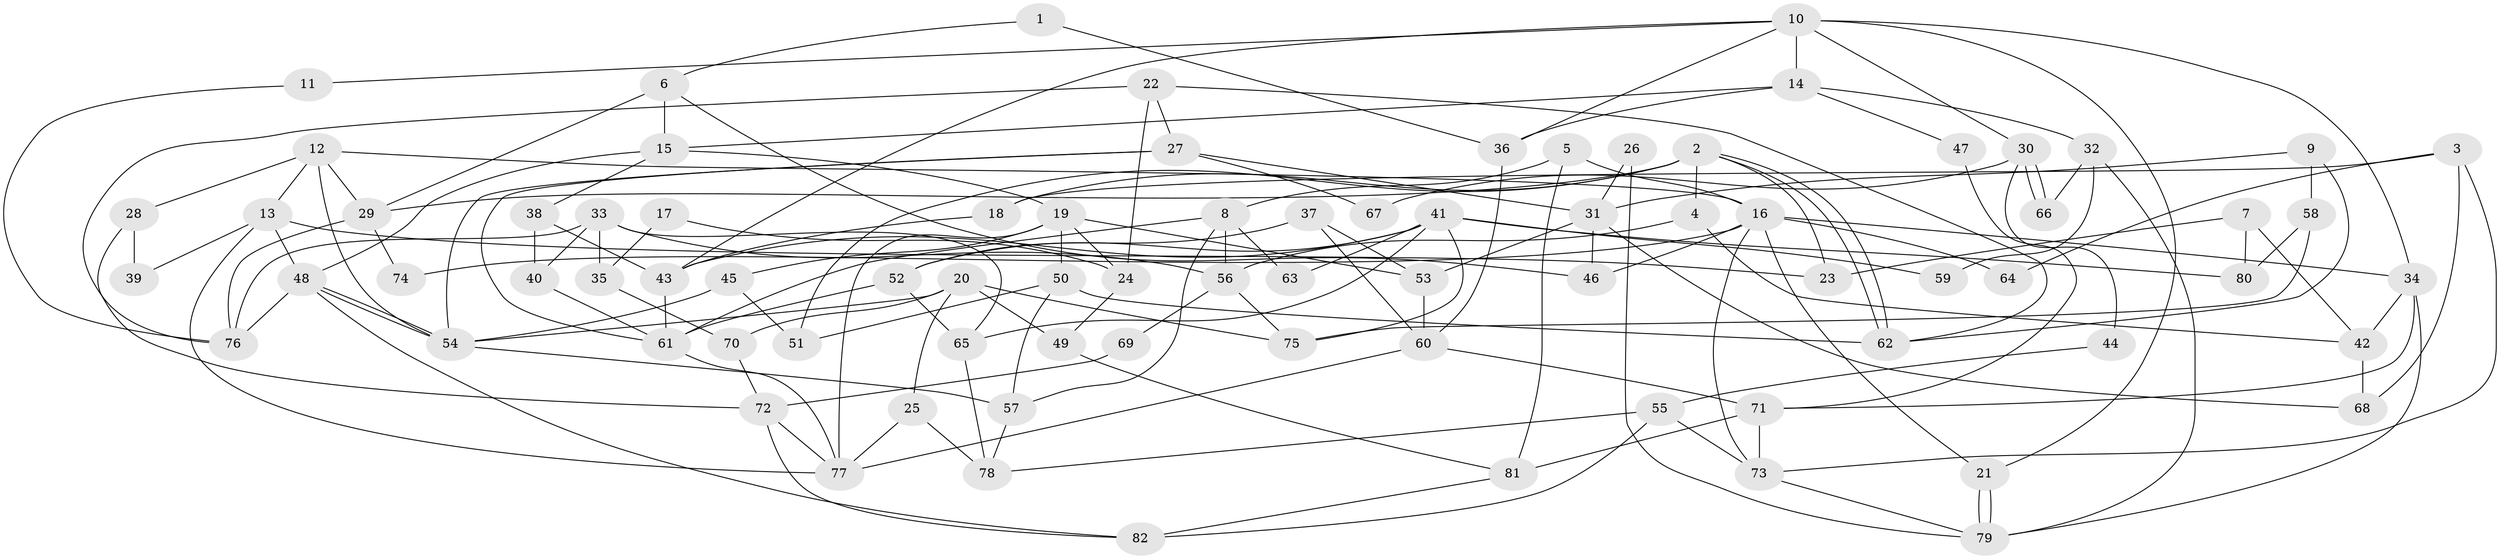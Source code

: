 // coarse degree distribution, {2: 0.12244897959183673, 7: 0.20408163265306123, 4: 0.16326530612244897, 3: 0.14285714285714285, 9: 0.04081632653061224, 5: 0.10204081632653061, 6: 0.14285714285714285, 8: 0.08163265306122448}
// Generated by graph-tools (version 1.1) at 2025/42/03/06/25 10:42:01]
// undirected, 82 vertices, 164 edges
graph export_dot {
graph [start="1"]
  node [color=gray90,style=filled];
  1;
  2;
  3;
  4;
  5;
  6;
  7;
  8;
  9;
  10;
  11;
  12;
  13;
  14;
  15;
  16;
  17;
  18;
  19;
  20;
  21;
  22;
  23;
  24;
  25;
  26;
  27;
  28;
  29;
  30;
  31;
  32;
  33;
  34;
  35;
  36;
  37;
  38;
  39;
  40;
  41;
  42;
  43;
  44;
  45;
  46;
  47;
  48;
  49;
  50;
  51;
  52;
  53;
  54;
  55;
  56;
  57;
  58;
  59;
  60;
  61;
  62;
  63;
  64;
  65;
  66;
  67;
  68;
  69;
  70;
  71;
  72;
  73;
  74;
  75;
  76;
  77;
  78;
  79;
  80;
  81;
  82;
  1 -- 6;
  1 -- 36;
  2 -- 62;
  2 -- 62;
  2 -- 29;
  2 -- 4;
  2 -- 18;
  2 -- 23;
  2 -- 51;
  3 -- 73;
  3 -- 18;
  3 -- 64;
  3 -- 68;
  4 -- 42;
  4 -- 56;
  5 -- 81;
  5 -- 16;
  5 -- 8;
  6 -- 46;
  6 -- 29;
  6 -- 15;
  7 -- 42;
  7 -- 23;
  7 -- 80;
  8 -- 57;
  8 -- 56;
  8 -- 61;
  8 -- 63;
  9 -- 58;
  9 -- 31;
  9 -- 62;
  10 -- 14;
  10 -- 21;
  10 -- 11;
  10 -- 30;
  10 -- 34;
  10 -- 36;
  10 -- 43;
  11 -- 76;
  12 -- 13;
  12 -- 54;
  12 -- 16;
  12 -- 28;
  12 -- 29;
  13 -- 77;
  13 -- 48;
  13 -- 23;
  13 -- 39;
  14 -- 36;
  14 -- 15;
  14 -- 32;
  14 -- 47;
  15 -- 19;
  15 -- 38;
  15 -- 48;
  16 -- 73;
  16 -- 21;
  16 -- 34;
  16 -- 46;
  16 -- 64;
  16 -- 74;
  17 -- 35;
  17 -- 24;
  18 -- 43;
  19 -- 24;
  19 -- 45;
  19 -- 50;
  19 -- 53;
  19 -- 77;
  20 -- 75;
  20 -- 54;
  20 -- 25;
  20 -- 49;
  20 -- 70;
  21 -- 79;
  21 -- 79;
  22 -- 62;
  22 -- 76;
  22 -- 24;
  22 -- 27;
  24 -- 49;
  25 -- 78;
  25 -- 77;
  26 -- 31;
  26 -- 79;
  27 -- 61;
  27 -- 31;
  27 -- 54;
  27 -- 67;
  28 -- 72;
  28 -- 39;
  29 -- 76;
  29 -- 74;
  30 -- 66;
  30 -- 66;
  30 -- 44;
  30 -- 67;
  31 -- 53;
  31 -- 46;
  31 -- 68;
  32 -- 79;
  32 -- 59;
  32 -- 66;
  33 -- 40;
  33 -- 56;
  33 -- 35;
  33 -- 65;
  33 -- 76;
  34 -- 42;
  34 -- 71;
  34 -- 79;
  35 -- 70;
  36 -- 60;
  37 -- 52;
  37 -- 60;
  37 -- 53;
  38 -- 43;
  38 -- 40;
  40 -- 61;
  41 -- 43;
  41 -- 65;
  41 -- 52;
  41 -- 59;
  41 -- 63;
  41 -- 75;
  41 -- 80;
  42 -- 68;
  43 -- 61;
  44 -- 55;
  45 -- 54;
  45 -- 51;
  47 -- 71;
  48 -- 54;
  48 -- 54;
  48 -- 76;
  48 -- 82;
  49 -- 81;
  50 -- 62;
  50 -- 51;
  50 -- 57;
  52 -- 61;
  52 -- 65;
  53 -- 60;
  54 -- 57;
  55 -- 73;
  55 -- 78;
  55 -- 82;
  56 -- 69;
  56 -- 75;
  57 -- 78;
  58 -- 80;
  58 -- 75;
  60 -- 77;
  60 -- 71;
  61 -- 77;
  65 -- 78;
  69 -- 72;
  70 -- 72;
  71 -- 73;
  71 -- 81;
  72 -- 77;
  72 -- 82;
  73 -- 79;
  81 -- 82;
}
